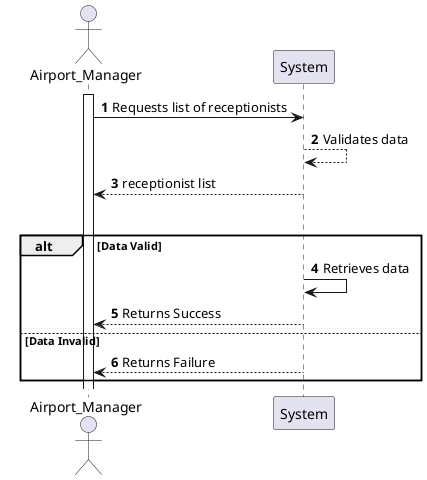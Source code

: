 @startuml
'https://plantuml.com/sequence-diagram

autonumber

Actor "Airport_Manager"
participant "System" as Sys
activate Airport_Manager

Airport_Manager -> Sys: Requests list of receptionists
Sys --> Sys: Validates data
Sys --> Airport_Manager: receptionist list

 group "alt" Data Valid
    alt Data Valid
        Sys -> Sys: Retrieves data
        Sys --> Airport_Manager: Returns Success
    else Data Invalid
        Sys --> Airport_Manager: Returns Failure
 end

@enduml